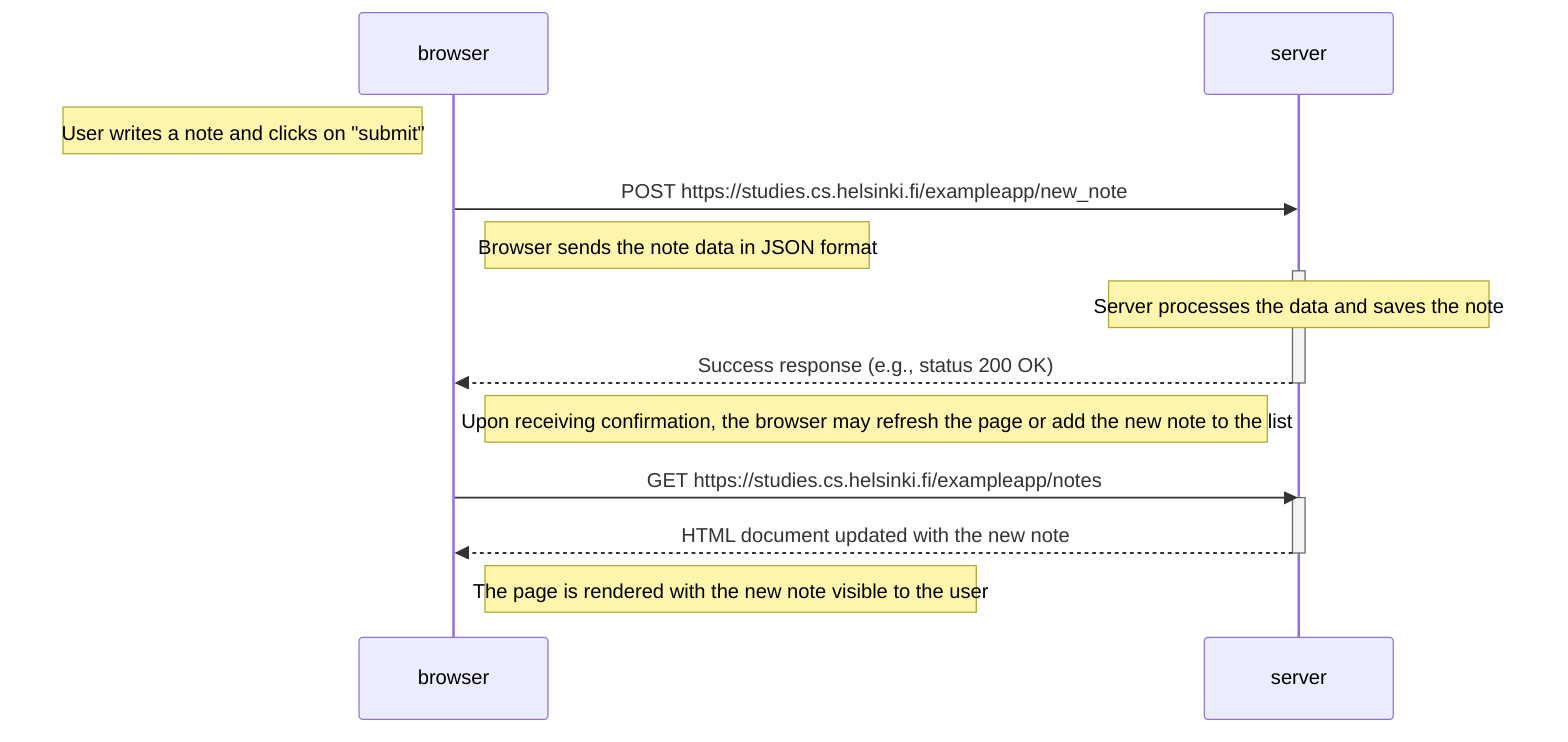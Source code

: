 sequenceDiagram
    participant browser
    participant server

    Note left of browser: User writes a note and clicks on "submit"

    browser->>server: POST https://studies.cs.helsinki.fi/exampleapp/new_note
    Note right of browser: Browser sends the note data in JSON format
    activate server

    Note over server: Server processes the data and saves the note
    server-->>browser: Success response (e.g., status 200 OK)
    deactivate server

    Note right of browser: Upon receiving confirmation, the browser may refresh the page or add the new note to the list

    browser->>server: GET https://studies.cs.helsinki.fi/exampleapp/notes
    activate server
    server-->>browser: HTML document updated with the new note
    deactivate server

    Note right of browser: The page is rendered with the new note visible to the user